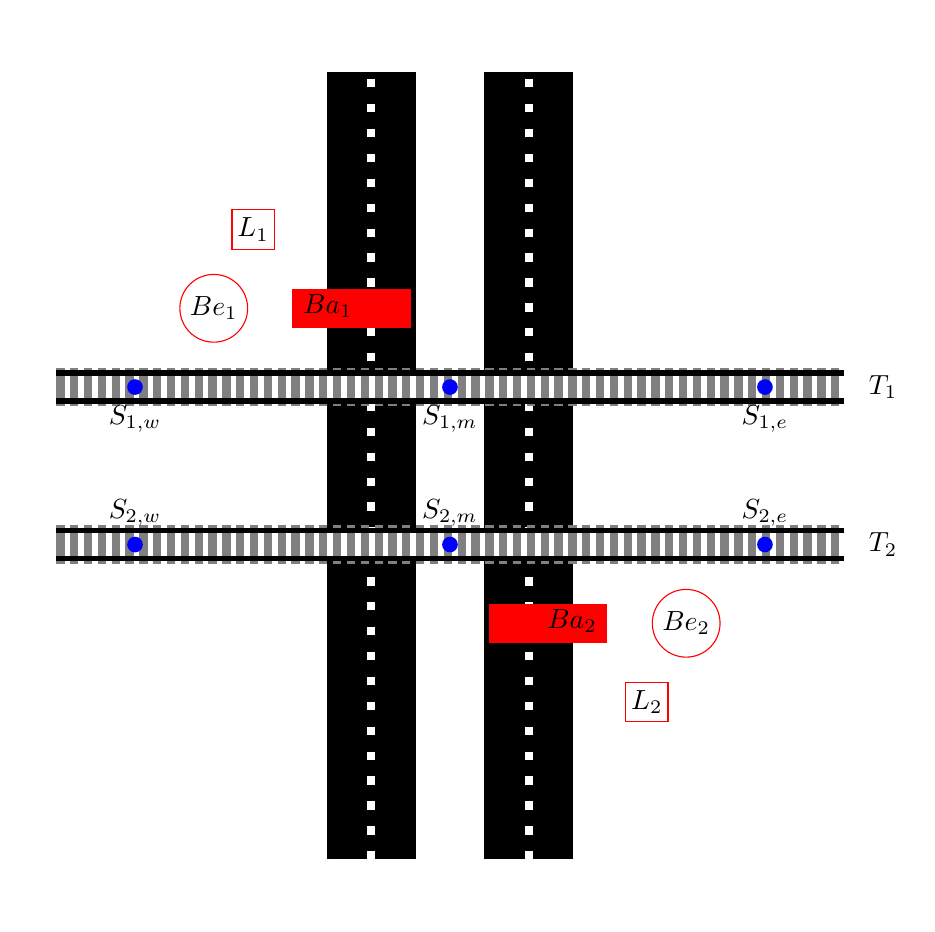 
\tikzstyle{track}=[
]

\begin{tikzpicture}[
	track/.style={
		postaction={draw=gray,densely dashed,line width=14pt},
		postaction={draw=black,double distance=8pt,line width=2pt},
		postaction={draw=gray,densely dashed,line width=8pt}},
	road/.style={double=black,double distance=1.1cm,postaction={draw=white,line width=1mm, loosely dashed}},
	sensor/.style={fill=blue,circle,inner sep=2pt,minimum size=0.1cm},
	light/.style={draw=red,rectangle,inner sep=2pt,minimum size=0.5cm},
	bell/.style={draw=red,circle,inner sep=2pt,minimum size=0.5cm},
	barrier/.style={fill=red,rectangle,inner sep=2pt,minimum width=1.5cm,minimum height=0.5cm}]

	\draw[road] (-1,-5) to (-1,5);
	\draw[road] (1,-5) to (1,5);

	\draw[track] (-5,1) to (5,1);
	\draw[track] (-5,-1) to (5,-1);

	\node[sensor,label=below:{$S_{1,w}$}] at (-4,1) {};
	\node[sensor,label=below:{$S_{1,m}$}] at (0,1) {};
	\node[sensor,label=below:{$S_{1,e}$}] at (4,1) {};

	\node[sensor,label=above:{$S_{2,w}$}] at (-4,-1) {};
	\node[sensor,label=above:{$S_{2,m}$}] at (0,-1) {};
	\node[sensor,label=above:{$S_{2,e}$}] at (4,-1) {};
	

	\node[light] at (-2.5,3) {$L_{1}$};
	\node[light] at (2.5,-3) {$L_{2}$};

	\node[bell] at (-3,2) {$Be_{1}$};
	\node[bell] at (3,-2) {$Be_{2}$};

	\node[barrier,label={[shift={(-0.3,-0.5)}]$Ba_{1}$}] at (-1.25,2) {};
	\node[barrier,label={[shift={(0.3,-0.5)}]$Ba_{2}$}] at (1.25,-2) {};

	\node[] at (5.5,1) {$T_{1}$};
	\node[] at (5.5,-1) {$T_{2}$};
\end{tikzpicture}